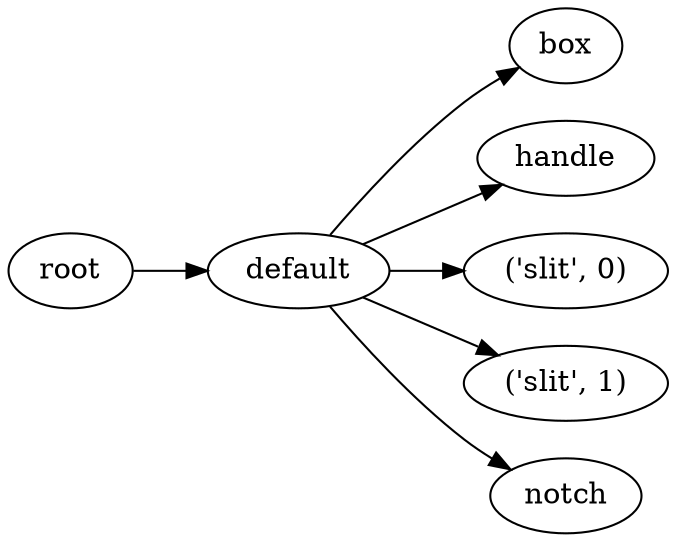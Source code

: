digraph default {
	graph [rankdir=LR]
	root_1 [label=root href="javascript:s=&quot;\(\)\nNone&quot;; console.log(s); alert(s);"]
	default_2 [label=default href="javascript:s=&quot;\(&#x27;default&#x27;,\)\nCE156F18Punchdown&quot;; console.log(s); alert(s);" tooltip=CE156F18Punchdown]
	box_3 [label=box href="javascript:s=&quot;\(&#x27;default&#x27;,\ &#x27;box&#x27;\)\nBox&quot;; console.log(s); alert(s);" tooltip=Box]
	handle_4 [label=handle href="javascript:s=&quot;\(&#x27;default&#x27;,\ &#x27;handle&#x27;\)\nLinearExtrude&quot;; console.log(s); alert(s);" tooltip=LinearExtrude]
	slit_5 [label="\('slit',\ 0\)" href="javascript:s=&quot;\(&#x27;default&#x27;,\ \(&#x27;slit&#x27;,\ 0\)\)\nBox&quot;; console.log(s); alert(s);" tooltip=Box]
	slit_6 [label="\('slit',\ 1\)" href="javascript:s=&quot;\(&#x27;default&#x27;,\ \(&#x27;slit&#x27;,\ 1\)\)\nBox&quot;; console.log(s); alert(s);" tooltip=Box]
	notch_7 [label=notch href="javascript:s=&quot;\(&#x27;default&#x27;,\ &#x27;notch&#x27;\)\nBox&quot;; console.log(s); alert(s);" tooltip=Box]
	root_1 -> default_2
	default_2 -> box_3
	default_2 -> handle_4
	default_2 -> slit_5
	default_2 -> slit_6
	default_2 -> notch_7
}
